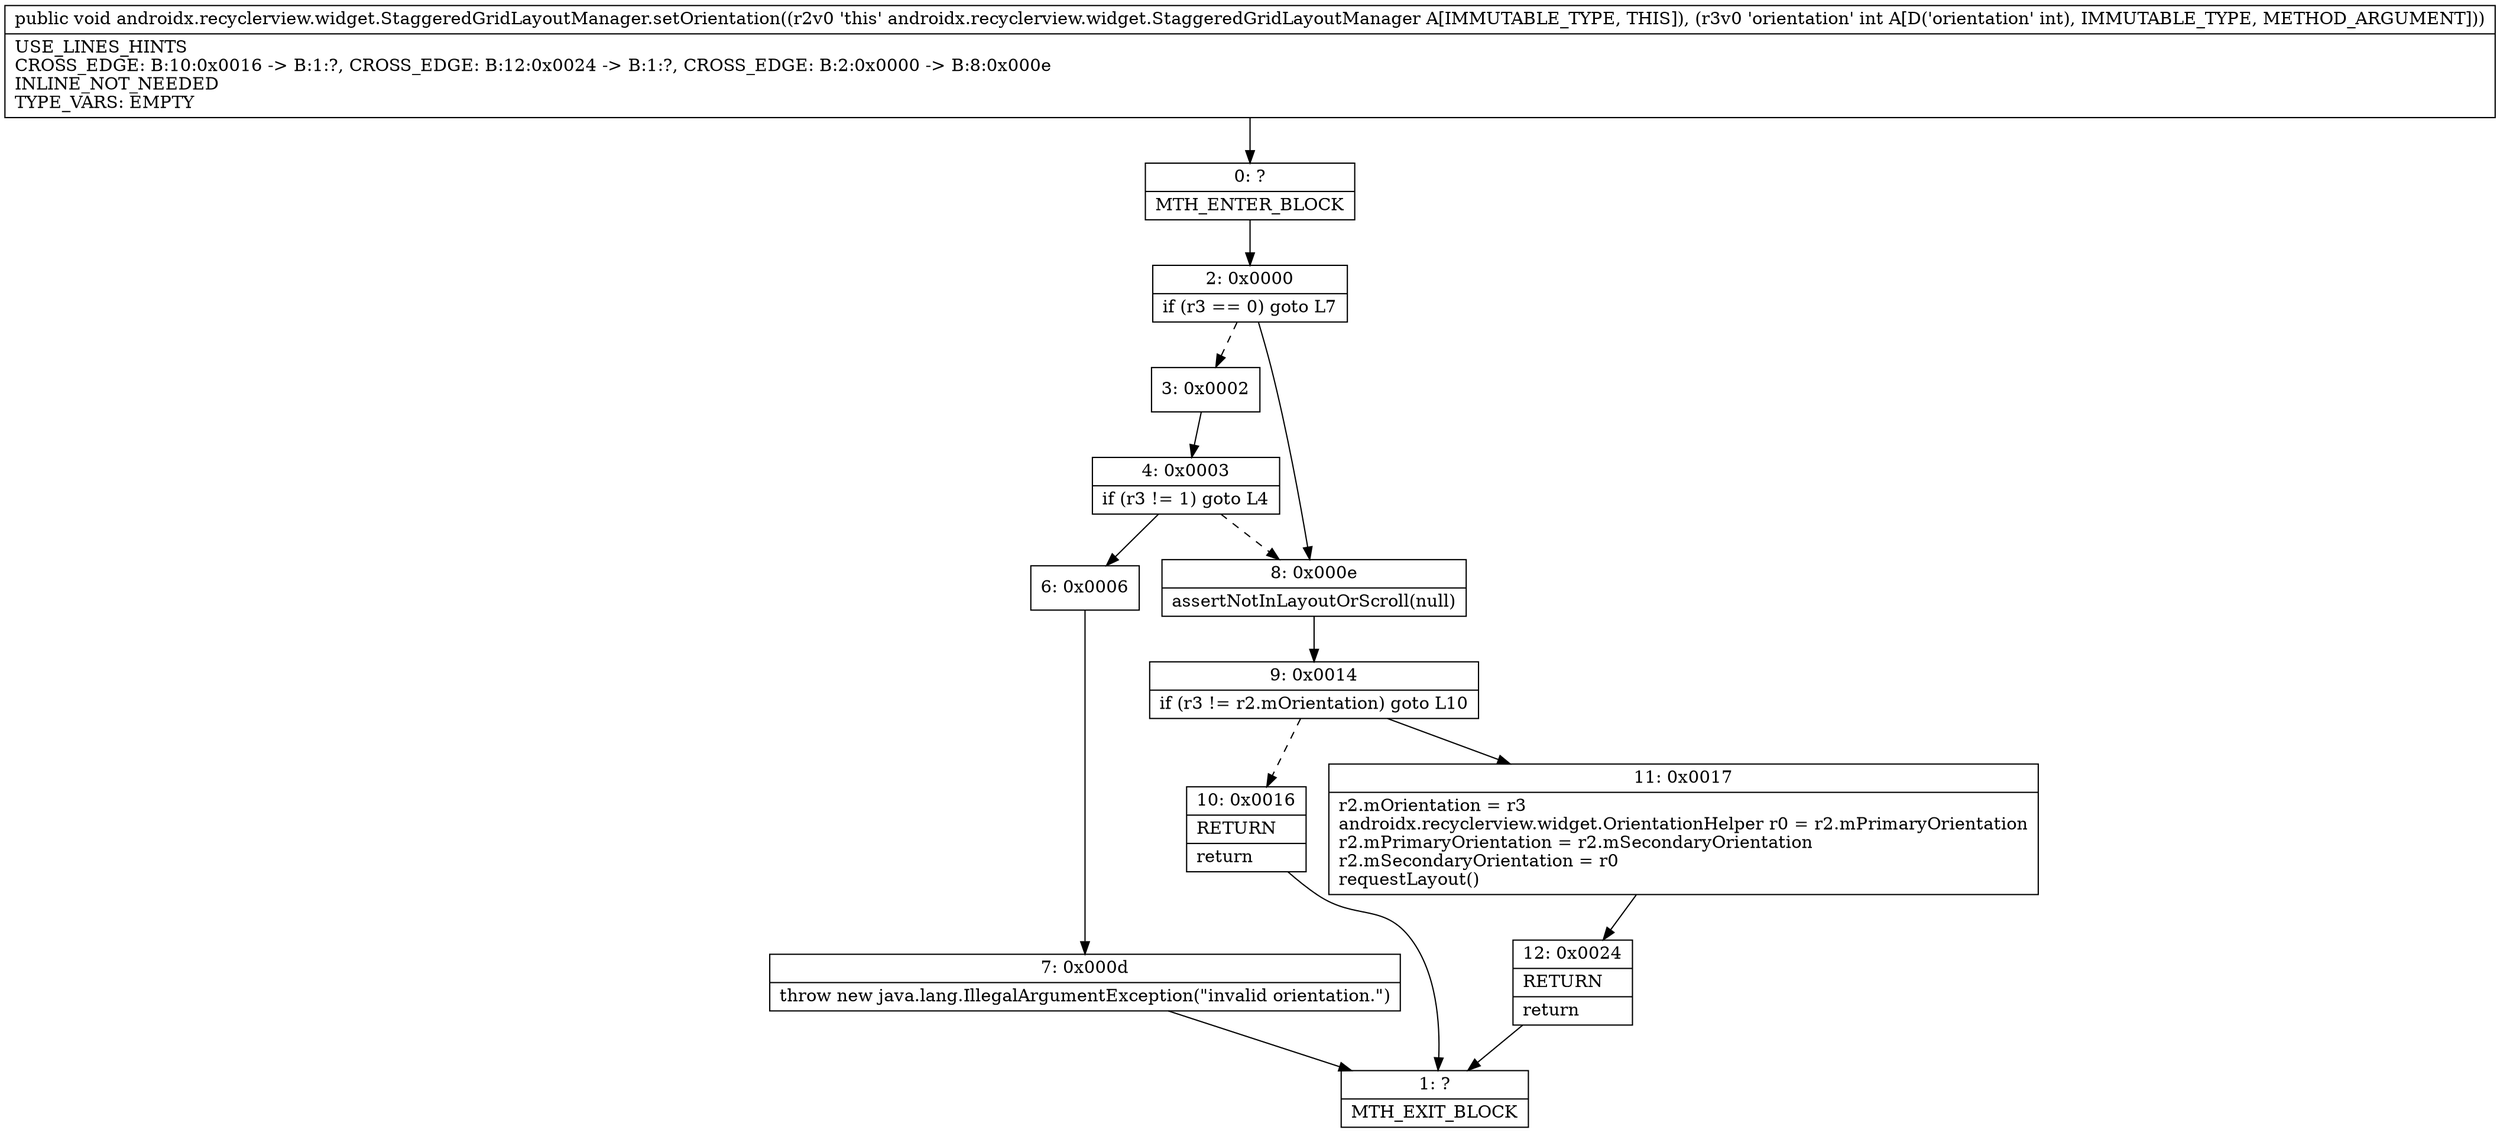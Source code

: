 digraph "CFG forandroidx.recyclerview.widget.StaggeredGridLayoutManager.setOrientation(I)V" {
Node_0 [shape=record,label="{0\:\ ?|MTH_ENTER_BLOCK\l}"];
Node_2 [shape=record,label="{2\:\ 0x0000|if (r3 == 0) goto L7\l}"];
Node_3 [shape=record,label="{3\:\ 0x0002}"];
Node_4 [shape=record,label="{4\:\ 0x0003|if (r3 != 1) goto L4\l}"];
Node_6 [shape=record,label="{6\:\ 0x0006}"];
Node_7 [shape=record,label="{7\:\ 0x000d|throw new java.lang.IllegalArgumentException(\"invalid orientation.\")\l}"];
Node_1 [shape=record,label="{1\:\ ?|MTH_EXIT_BLOCK\l}"];
Node_8 [shape=record,label="{8\:\ 0x000e|assertNotInLayoutOrScroll(null)\l}"];
Node_9 [shape=record,label="{9\:\ 0x0014|if (r3 != r2.mOrientation) goto L10\l}"];
Node_10 [shape=record,label="{10\:\ 0x0016|RETURN\l|return\l}"];
Node_11 [shape=record,label="{11\:\ 0x0017|r2.mOrientation = r3\landroidx.recyclerview.widget.OrientationHelper r0 = r2.mPrimaryOrientation\lr2.mPrimaryOrientation = r2.mSecondaryOrientation\lr2.mSecondaryOrientation = r0\lrequestLayout()\l}"];
Node_12 [shape=record,label="{12\:\ 0x0024|RETURN\l|return\l}"];
MethodNode[shape=record,label="{public void androidx.recyclerview.widget.StaggeredGridLayoutManager.setOrientation((r2v0 'this' androidx.recyclerview.widget.StaggeredGridLayoutManager A[IMMUTABLE_TYPE, THIS]), (r3v0 'orientation' int A[D('orientation' int), IMMUTABLE_TYPE, METHOD_ARGUMENT]))  | USE_LINES_HINTS\lCROSS_EDGE: B:10:0x0016 \-\> B:1:?, CROSS_EDGE: B:12:0x0024 \-\> B:1:?, CROSS_EDGE: B:2:0x0000 \-\> B:8:0x000e\lINLINE_NOT_NEEDED\lTYPE_VARS: EMPTY\l}"];
MethodNode -> Node_0;Node_0 -> Node_2;
Node_2 -> Node_3[style=dashed];
Node_2 -> Node_8;
Node_3 -> Node_4;
Node_4 -> Node_6;
Node_4 -> Node_8[style=dashed];
Node_6 -> Node_7;
Node_7 -> Node_1;
Node_8 -> Node_9;
Node_9 -> Node_10[style=dashed];
Node_9 -> Node_11;
Node_10 -> Node_1;
Node_11 -> Node_12;
Node_12 -> Node_1;
}

